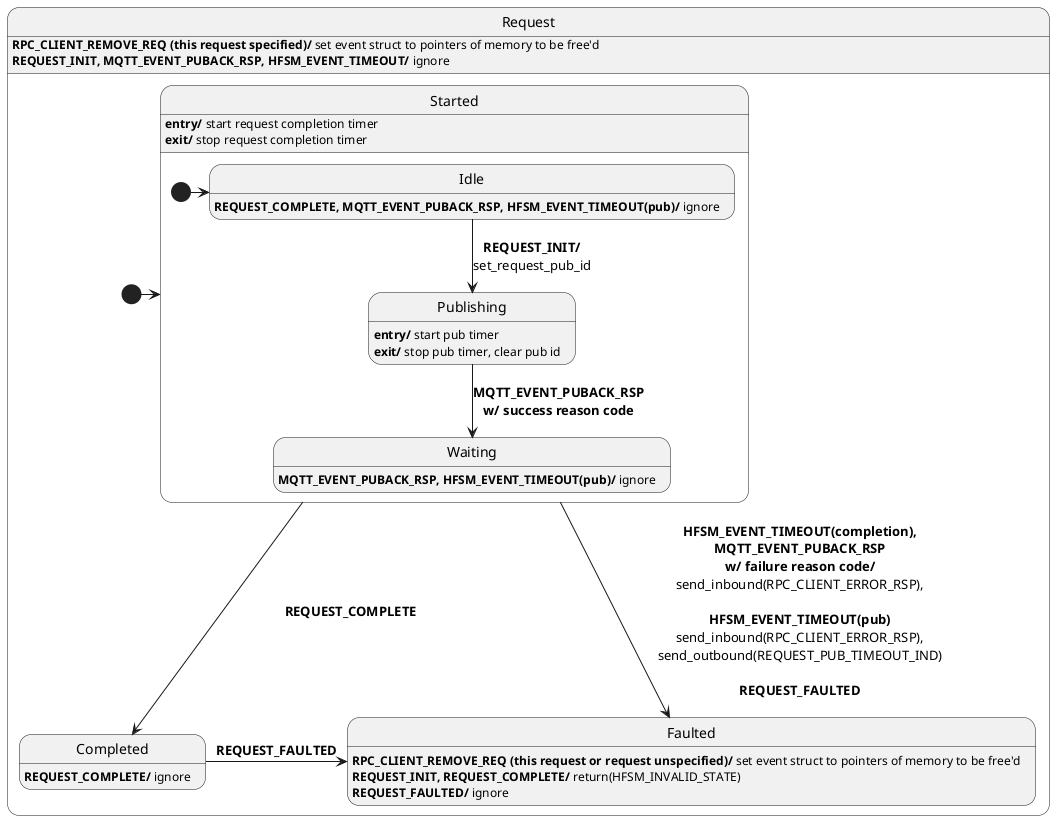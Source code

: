 @startuml
' ignore these as handled outside of this diagram: MQTT_EVENT_CONNECT_REQ, MQTT_EVENT_CONNECT_RSP, MQTT_EVENT_DISCONNECT_REQ,
' MQTT_EVENT_DISCONNECT_RSP, MQTT5_EVENT_SUBACK_RSP, MQTT5_EVENT_UNSUBACK_RSP, and MQTT5_EVENT_PUB_RECV_IND
' Assumptions:
' 0. Unknown events are forwarded (in their original direction, either inbound or outbound).
' 1. send_inbound, send_outbound are used to send information to the app and network respectively.
' 2. All events check that they are for this request or have the correct pub id before processing them.
' 3. Events are handled at the root state only if they aren't handled in a substate.

state Request {
  state Started {
    state Idle
    Idle : <b>REQUEST_COMPLETE, MQTT_EVENT_PUBACK_RSP, HFSM_EVENT_TIMEOUT(pub)/</b> ignore

    state Publishing
    Publishing : <b>entry/</b> start pub timer
    Publishing : <b>exit/</b> stop pub timer, clear pub id

    state Waiting
    Waiting : <b>MQTT_EVENT_PUBACK_RSP, HFSM_EVENT_TIMEOUT(pub)/</b> ignore
    
    [*] -> Idle
    Idle --> Publishing : <b>REQUEST_INIT/</b>\nset_request_pub_id
    Publishing --> Waiting : <b>MQTT_EVENT_PUBACK_RSP</b>\n<b>w/ success reason code</b>
  }
  Started : <b>entry/</b> start request completion timer
  Started : <b>exit/</b> stop request completion timer

  state Completed
  Completed : <b>REQUEST_COMPLETE/</b> ignore
  
  state Faulted

  ' Publishing --> Faulted : <b>MQTT_EVENT_PUBACK_RSP</b>\n<b>w/ failure reason code,</b>\n<b>HFSM_EVENT_TIMEOUT(completion)</b>\nsend_inbound(RPC_CLIENT_ERROR_RSP),\n\n<b>HFSM_EVENT_TIMEOUT(pub)</b>\nsend_inbound(RPC_CLIENT_ERROR_RSP),\nsend_outbound(REQUEST_PUB_TIMEOUT_IND)\n\n<b>REQUEST_FAULTED</b>
  Faulted : <b>RPC_CLIENT_REMOVE_REQ (this request or request unspecified)/</b> set event struct to pointers of memory to be free'd
  Faulted : <b>REQUEST_INIT, REQUEST_COMPLETE/</b> return(HFSM_INVALID_STATE)
  Faulted : <b>REQUEST_FAULTED/</b> ignore

  [*] -> Started
  Started --> Faulted : <b>HFSM_EVENT_TIMEOUT(completion),</b>\n<b>MQTT_EVENT_PUBACK_RSP</b>\n<b>w/ failure reason code/</b>\nsend_inbound(RPC_CLIENT_ERROR_RSP),\n\n<b>HFSM_EVENT_TIMEOUT(pub)</b>\nsend_inbound(RPC_CLIENT_ERROR_RSP),\nsend_outbound(REQUEST_PUB_TIMEOUT_IND)\n\n<b>REQUEST_FAULTED</b>
  Completed -> Faulted : <b>REQUEST_FAULTED</b>
  Started --> Completed : <b>REQUEST_COMPLETE</b>
}
Request : <b>RPC_CLIENT_REMOVE_REQ (this request specified)/</b> set event struct to pointers of memory to be free'd
Request : <b>REQUEST_INIT, MQTT_EVENT_PUBACK_RSP, HFSM_EVENT_TIMEOUT/</b> ignore
@enduml
